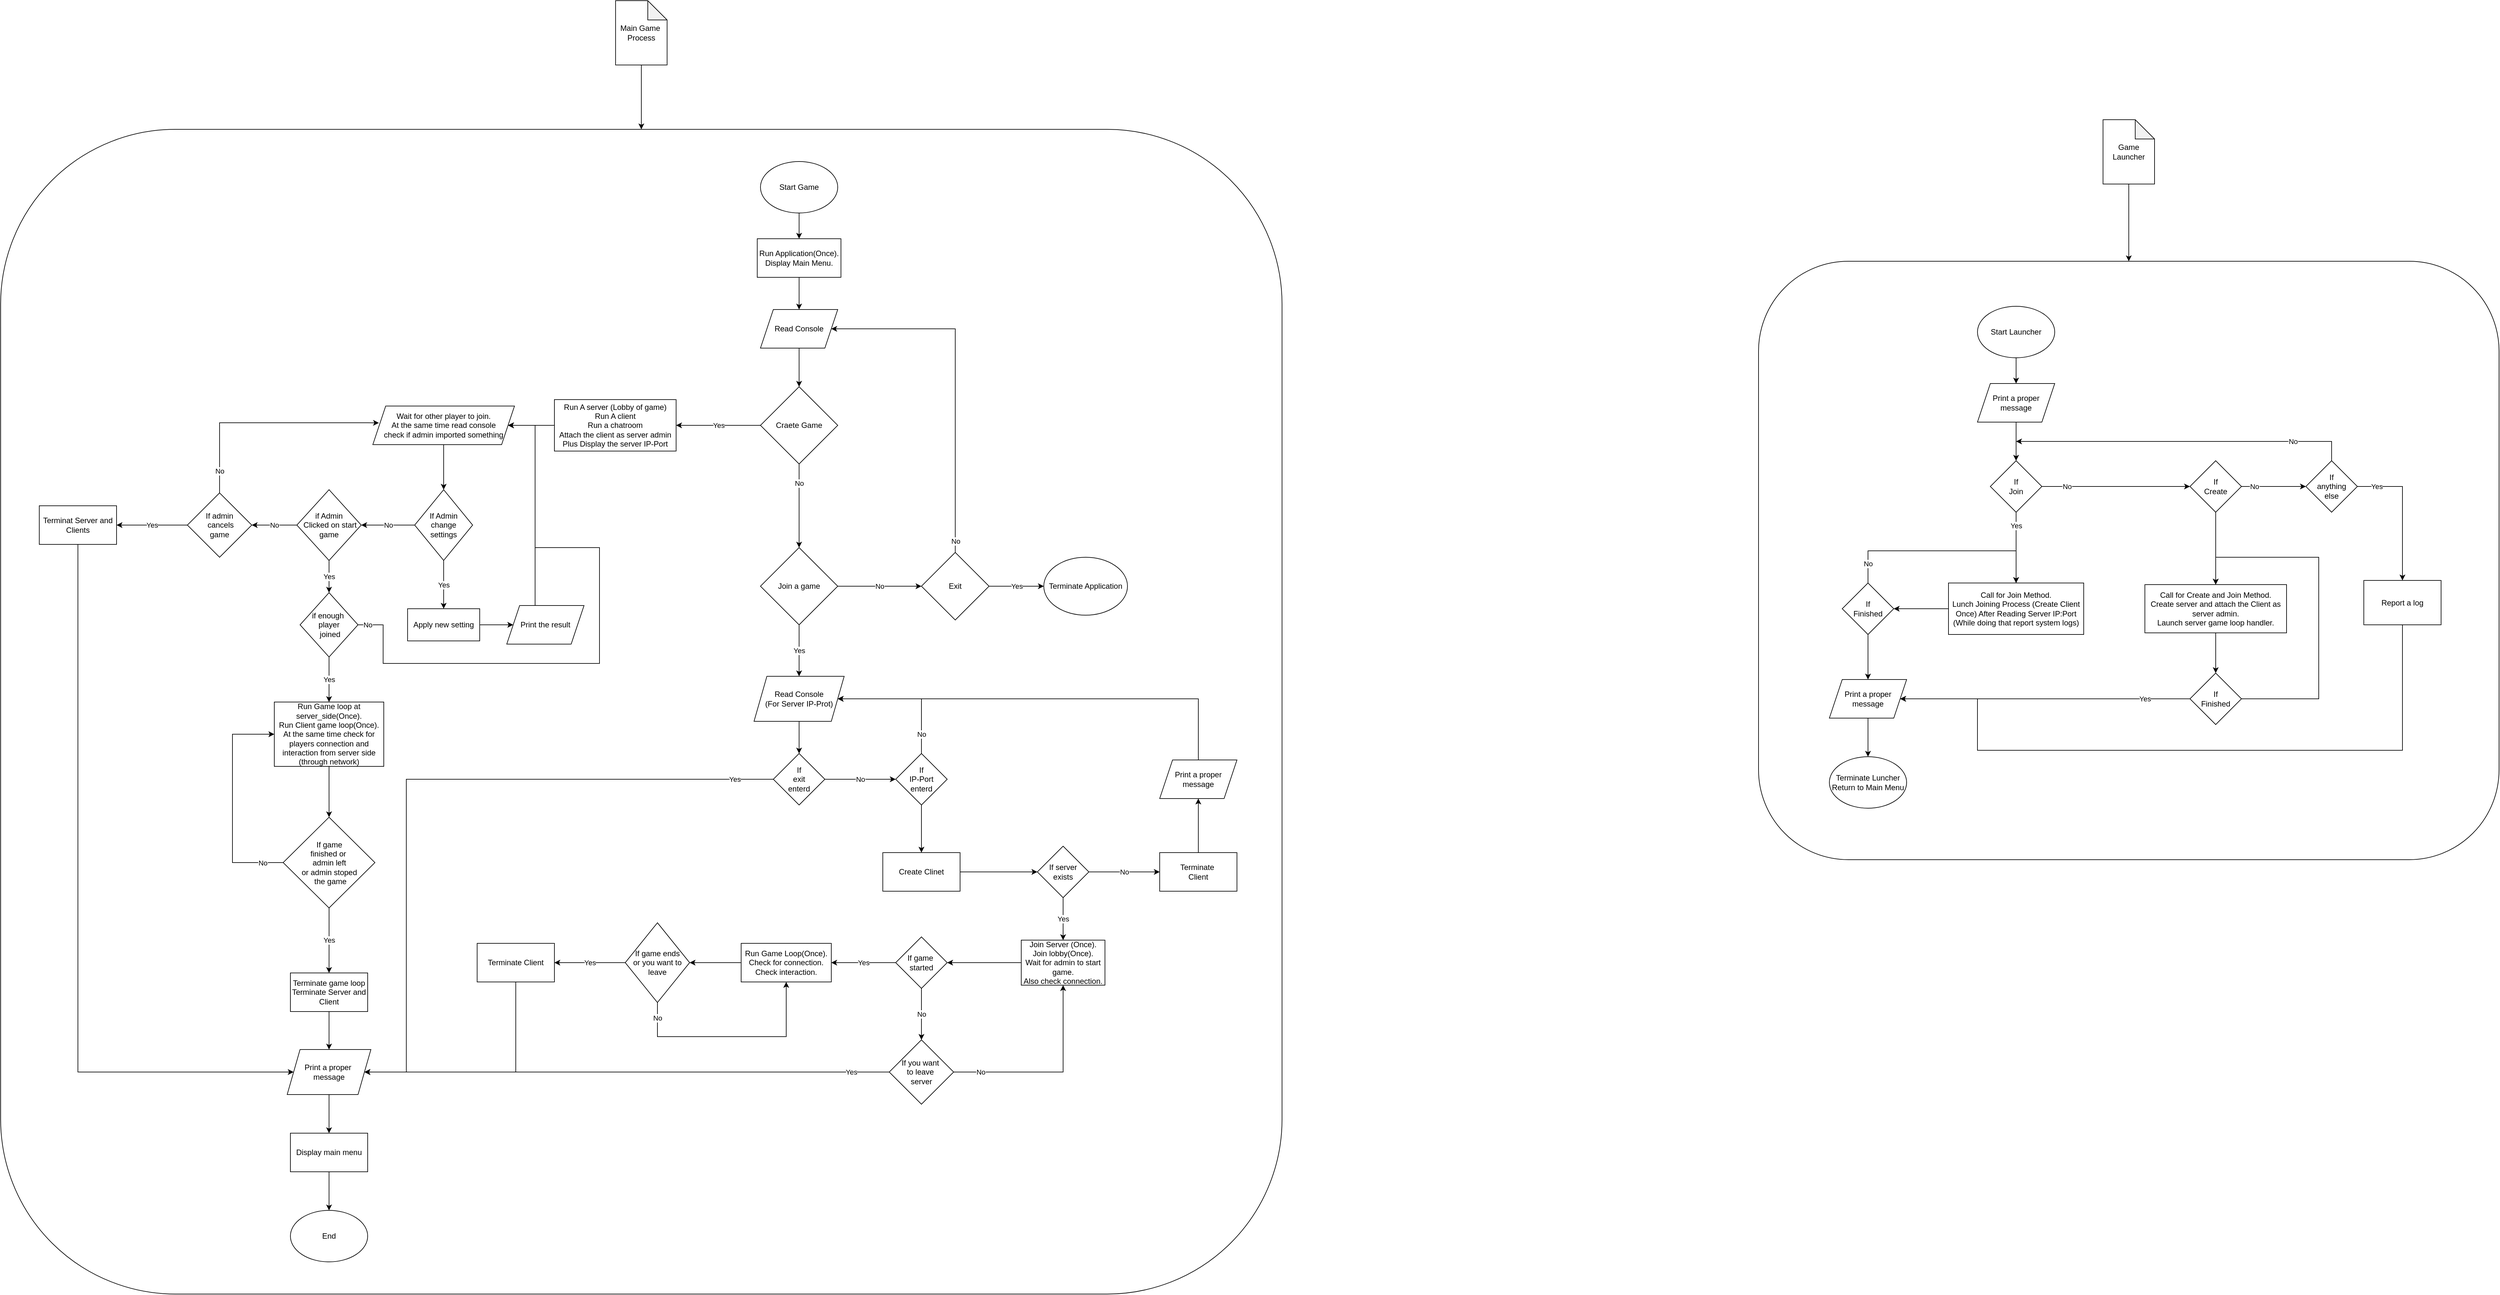 <mxfile version="14.7.0" type="github">
  <diagram id="C5RBs43oDa-KdzZeNtuy" name="Page-1">
    <mxGraphModel dx="6722" dy="3590" grid="1" gridSize="10" guides="1" tooltips="1" connect="1" arrows="1" fold="1" page="1" pageScale="1" pageWidth="827" pageHeight="1169" math="0" shadow="0">
      <root>
        <mxCell id="WIyWlLk6GJQsqaUBKTNV-0" />
        <mxCell id="WIyWlLk6GJQsqaUBKTNV-1" parent="WIyWlLk6GJQsqaUBKTNV-0" />
        <mxCell id="vQLnTgw4HMzJEhymwdIN-0" value="" style="rounded=1;whiteSpace=wrap;html=1;fillColor=none;" vertex="1" parent="WIyWlLk6GJQsqaUBKTNV-1">
          <mxGeometry x="2530" y="805" width="1150" height="930" as="geometry" />
        </mxCell>
        <mxCell id="vQLnTgw4HMzJEhymwdIN-2" value="" style="edgeStyle=orthogonalEdgeStyle;rounded=0;orthogonalLoop=1;jettySize=auto;html=1;" edge="1" parent="WIyWlLk6GJQsqaUBKTNV-1" source="vQLnTgw4HMzJEhymwdIN-1" target="vQLnTgw4HMzJEhymwdIN-0">
          <mxGeometry relative="1" as="geometry" />
        </mxCell>
        <mxCell id="vQLnTgw4HMzJEhymwdIN-1" value="Game Launcher" style="shape=note;whiteSpace=wrap;html=1;backgroundOutline=1;darkOpacity=0.05;" vertex="1" parent="WIyWlLk6GJQsqaUBKTNV-1">
          <mxGeometry x="3065" y="585" width="80" height="100" as="geometry" />
        </mxCell>
        <mxCell id="R1UtStBijpKCtytlpwun-14" value="" style="rounded=1;whiteSpace=wrap;html=1;fillColor=none;" parent="WIyWlLk6GJQsqaUBKTNV-1" vertex="1">
          <mxGeometry x="-200" y="600" width="1990" height="1810" as="geometry" />
        </mxCell>
        <mxCell id="R1UtStBijpKCtytlpwun-15" value="" style="edgeStyle=orthogonalEdgeStyle;rounded=0;orthogonalLoop=1;jettySize=auto;html=1;" parent="WIyWlLk6GJQsqaUBKTNV-1" source="R1UtStBijpKCtytlpwun-1" target="R1UtStBijpKCtytlpwun-14" edge="1">
          <mxGeometry relative="1" as="geometry" />
        </mxCell>
        <mxCell id="R1UtStBijpKCtytlpwun-1" value="Main Game&amp;nbsp;&lt;br&gt;Process" style="shape=note;whiteSpace=wrap;html=1;backgroundOutline=1;darkOpacity=0.05;" parent="WIyWlLk6GJQsqaUBKTNV-1" vertex="1">
          <mxGeometry x="755" y="400" width="80" height="100" as="geometry" />
        </mxCell>
        <mxCell id="R1UtStBijpKCtytlpwun-4" value="" style="edgeStyle=orthogonalEdgeStyle;rounded=0;orthogonalLoop=1;jettySize=auto;html=1;" parent="WIyWlLk6GJQsqaUBKTNV-1" source="R1UtStBijpKCtytlpwun-2" target="R1UtStBijpKCtytlpwun-3" edge="1">
          <mxGeometry relative="1" as="geometry" />
        </mxCell>
        <mxCell id="R1UtStBijpKCtytlpwun-2" value="Start Game" style="ellipse;whiteSpace=wrap;html=1;" parent="WIyWlLk6GJQsqaUBKTNV-1" vertex="1">
          <mxGeometry x="980" y="650" width="120" height="80" as="geometry" />
        </mxCell>
        <mxCell id="R1UtStBijpKCtytlpwun-6" value="" style="edgeStyle=orthogonalEdgeStyle;rounded=0;orthogonalLoop=1;jettySize=auto;html=1;" parent="WIyWlLk6GJQsqaUBKTNV-1" source="R1UtStBijpKCtytlpwun-3" target="R1UtStBijpKCtytlpwun-5" edge="1">
          <mxGeometry relative="1" as="geometry" />
        </mxCell>
        <mxCell id="R1UtStBijpKCtytlpwun-3" value="Run Application(Once).&lt;br&gt;Display Main Menu." style="rounded=0;whiteSpace=wrap;html=1;" parent="WIyWlLk6GJQsqaUBKTNV-1" vertex="1">
          <mxGeometry x="975" y="770" width="130" height="60" as="geometry" />
        </mxCell>
        <mxCell id="R1UtStBijpKCtytlpwun-9" value="" style="edgeStyle=orthogonalEdgeStyle;rounded=0;orthogonalLoop=1;jettySize=auto;html=1;" parent="WIyWlLk6GJQsqaUBKTNV-1" source="R1UtStBijpKCtytlpwun-5" target="R1UtStBijpKCtytlpwun-8" edge="1">
          <mxGeometry relative="1" as="geometry" />
        </mxCell>
        <mxCell id="R1UtStBijpKCtytlpwun-5" value="Read Console" style="shape=parallelogram;perimeter=parallelogramPerimeter;whiteSpace=wrap;html=1;fixedSize=1;" parent="WIyWlLk6GJQsqaUBKTNV-1" vertex="1">
          <mxGeometry x="980" y="880" width="120" height="60" as="geometry" />
        </mxCell>
        <mxCell id="R1UtStBijpKCtytlpwun-11" value="Yes" style="edgeStyle=orthogonalEdgeStyle;rounded=0;orthogonalLoop=1;jettySize=auto;html=1;" parent="WIyWlLk6GJQsqaUBKTNV-1" source="R1UtStBijpKCtytlpwun-8" target="R1UtStBijpKCtytlpwun-18" edge="1">
          <mxGeometry relative="1" as="geometry">
            <mxPoint x="860" y="1060" as="targetPoint" />
          </mxGeometry>
        </mxCell>
        <mxCell id="R1UtStBijpKCtytlpwun-13" value="No" style="edgeStyle=orthogonalEdgeStyle;rounded=0;orthogonalLoop=1;jettySize=auto;html=1;" parent="WIyWlLk6GJQsqaUBKTNV-1" source="R1UtStBijpKCtytlpwun-8" target="R1UtStBijpKCtytlpwun-12" edge="1">
          <mxGeometry x="-0.538" relative="1" as="geometry">
            <mxPoint as="offset" />
          </mxGeometry>
        </mxCell>
        <mxCell id="R1UtStBijpKCtytlpwun-8" value="Craete Game" style="rhombus;whiteSpace=wrap;html=1;" parent="WIyWlLk6GJQsqaUBKTNV-1" vertex="1">
          <mxGeometry x="980" y="1000" width="120" height="120" as="geometry" />
        </mxCell>
        <mxCell id="R1UtStBijpKCtytlpwun-66" value="No" style="edgeStyle=orthogonalEdgeStyle;rounded=0;orthogonalLoop=1;jettySize=auto;html=1;entryX=0;entryY=0.5;entryDx=0;entryDy=0;" parent="WIyWlLk6GJQsqaUBKTNV-1" source="R1UtStBijpKCtytlpwun-12" target="R1UtStBijpKCtytlpwun-60" edge="1">
          <mxGeometry relative="1" as="geometry">
            <mxPoint x="1200" y="1310" as="targetPoint" />
          </mxGeometry>
        </mxCell>
        <mxCell id="R1UtStBijpKCtytlpwun-69" value="Yes" style="edgeStyle=orthogonalEdgeStyle;rounded=0;orthogonalLoop=1;jettySize=auto;html=1;" parent="WIyWlLk6GJQsqaUBKTNV-1" source="R1UtStBijpKCtytlpwun-12" target="R1UtStBijpKCtytlpwun-68" edge="1">
          <mxGeometry relative="1" as="geometry" />
        </mxCell>
        <mxCell id="R1UtStBijpKCtytlpwun-12" value="Join a game" style="rhombus;whiteSpace=wrap;html=1;" parent="WIyWlLk6GJQsqaUBKTNV-1" vertex="1">
          <mxGeometry x="980" y="1250" width="120" height="120" as="geometry" />
        </mxCell>
        <mxCell id="R1UtStBijpKCtytlpwun-21" value="" style="edgeStyle=orthogonalEdgeStyle;rounded=0;orthogonalLoop=1;jettySize=auto;html=1;" parent="WIyWlLk6GJQsqaUBKTNV-1" source="R1UtStBijpKCtytlpwun-18" target="R1UtStBijpKCtytlpwun-20" edge="1">
          <mxGeometry relative="1" as="geometry" />
        </mxCell>
        <mxCell id="R1UtStBijpKCtytlpwun-18" value="&lt;span&gt;Run A server (Lobby&amp;nbsp;of game)&lt;/span&gt;&lt;br&gt;&lt;span&gt;Run A client&lt;br&gt;&lt;/span&gt;Run a chatroom&lt;br&gt;&lt;span&gt;Attach the client as server admin&lt;br&gt;Plus Display the server IP-Port&lt;br&gt;&lt;/span&gt;" style="rounded=0;whiteSpace=wrap;html=1;fillColor=#ffffff;" parent="WIyWlLk6GJQsqaUBKTNV-1" vertex="1">
          <mxGeometry x="660" y="1020" width="189" height="80" as="geometry" />
        </mxCell>
        <mxCell id="R1UtStBijpKCtytlpwun-24" value="" style="edgeStyle=orthogonalEdgeStyle;rounded=0;orthogonalLoop=1;jettySize=auto;html=1;" parent="WIyWlLk6GJQsqaUBKTNV-1" source="R1UtStBijpKCtytlpwun-20" target="R1UtStBijpKCtytlpwun-22" edge="1">
          <mxGeometry relative="1" as="geometry" />
        </mxCell>
        <mxCell id="R1UtStBijpKCtytlpwun-20" value="Wait for other player to join.&lt;br&gt;At the same time read console &lt;br&gt;check if admin imported something" style="shape=parallelogram;perimeter=parallelogramPerimeter;whiteSpace=wrap;html=1;fixedSize=1;fillColor=#ffffff;" parent="WIyWlLk6GJQsqaUBKTNV-1" vertex="1">
          <mxGeometry x="378" y="1030" width="220" height="60" as="geometry" />
        </mxCell>
        <mxCell id="R1UtStBijpKCtytlpwun-26" value="No" style="edgeStyle=orthogonalEdgeStyle;rounded=0;orthogonalLoop=1;jettySize=auto;html=1;" parent="WIyWlLk6GJQsqaUBKTNV-1" source="R1UtStBijpKCtytlpwun-22" target="R1UtStBijpKCtytlpwun-25" edge="1">
          <mxGeometry relative="1" as="geometry" />
        </mxCell>
        <mxCell id="R1UtStBijpKCtytlpwun-35" value="Yes" style="edgeStyle=orthogonalEdgeStyle;rounded=0;orthogonalLoop=1;jettySize=auto;html=1;" parent="WIyWlLk6GJQsqaUBKTNV-1" source="R1UtStBijpKCtytlpwun-22" target="R1UtStBijpKCtytlpwun-30" edge="1">
          <mxGeometry relative="1" as="geometry" />
        </mxCell>
        <mxCell id="R1UtStBijpKCtytlpwun-22" value="If Admin &lt;br&gt;change &lt;br&gt;settings" style="rhombus;whiteSpace=wrap;html=1;fillColor=#ffffff;" parent="WIyWlLk6GJQsqaUBKTNV-1" vertex="1">
          <mxGeometry x="443" y="1160" width="90" height="110" as="geometry" />
        </mxCell>
        <mxCell id="R1UtStBijpKCtytlpwun-28" value="Yes" style="edgeStyle=orthogonalEdgeStyle;rounded=0;orthogonalLoop=1;jettySize=auto;html=1;" parent="WIyWlLk6GJQsqaUBKTNV-1" source="R1UtStBijpKCtytlpwun-25" target="R1UtStBijpKCtytlpwun-27" edge="1">
          <mxGeometry relative="1" as="geometry" />
        </mxCell>
        <mxCell id="R1UtStBijpKCtytlpwun-38" value="No" style="edgeStyle=orthogonalEdgeStyle;rounded=0;orthogonalLoop=1;jettySize=auto;html=1;" parent="WIyWlLk6GJQsqaUBKTNV-1" source="R1UtStBijpKCtytlpwun-25" target="R1UtStBijpKCtytlpwun-29" edge="1">
          <mxGeometry relative="1" as="geometry" />
        </mxCell>
        <mxCell id="R1UtStBijpKCtytlpwun-25" value="if Admin&lt;br&gt;&amp;nbsp;Clicked on start game" style="rhombus;whiteSpace=wrap;html=1;fillColor=#ffffff;" parent="WIyWlLk6GJQsqaUBKTNV-1" vertex="1">
          <mxGeometry x="260" y="1160" width="100" height="110" as="geometry" />
        </mxCell>
        <mxCell id="R1UtStBijpKCtytlpwun-40" value="Yes" style="edgeStyle=orthogonalEdgeStyle;rounded=0;orthogonalLoop=1;jettySize=auto;html=1;" parent="WIyWlLk6GJQsqaUBKTNV-1" source="R1UtStBijpKCtytlpwun-27" target="R1UtStBijpKCtytlpwun-39" edge="1">
          <mxGeometry relative="1" as="geometry" />
        </mxCell>
        <mxCell id="R1UtStBijpKCtytlpwun-130" value="No" style="edgeStyle=orthogonalEdgeStyle;rounded=0;orthogonalLoop=1;jettySize=auto;html=1;entryX=1;entryY=0.5;entryDx=0;entryDy=0;" parent="WIyWlLk6GJQsqaUBKTNV-1" source="R1UtStBijpKCtytlpwun-27" target="R1UtStBijpKCtytlpwun-20" edge="1">
          <mxGeometry x="-0.968" relative="1" as="geometry">
            <mxPoint x="570" y="1060" as="targetPoint" />
            <Array as="points">
              <mxPoint x="394" y="1370" />
              <mxPoint x="394" y="1430" />
              <mxPoint x="730" y="1430" />
              <mxPoint x="730" y="1250" />
              <mxPoint x="630" y="1250" />
              <mxPoint x="630" y="1060" />
            </Array>
            <mxPoint as="offset" />
          </mxGeometry>
        </mxCell>
        <mxCell id="R1UtStBijpKCtytlpwun-27" value="if enough&amp;nbsp;&lt;br&gt;player&lt;br&gt;&amp;nbsp;joined" style="rhombus;whiteSpace=wrap;html=1;fillColor=#ffffff;" parent="WIyWlLk6GJQsqaUBKTNV-1" vertex="1">
          <mxGeometry x="265" y="1320" width="90" height="100" as="geometry" />
        </mxCell>
        <mxCell id="R1UtStBijpKCtytlpwun-53" value="No" style="edgeStyle=orthogonalEdgeStyle;rounded=0;orthogonalLoop=1;jettySize=auto;html=1;entryX=0.043;entryY=0.437;entryDx=0;entryDy=0;entryPerimeter=0;" parent="WIyWlLk6GJQsqaUBKTNV-1" source="R1UtStBijpKCtytlpwun-29" target="R1UtStBijpKCtytlpwun-20" edge="1">
          <mxGeometry x="-0.81" relative="1" as="geometry">
            <mxPoint x="140.0" y="1065" as="targetPoint" />
            <Array as="points">
              <mxPoint x="140" y="1056" />
              <mxPoint x="370" y="1056" />
            </Array>
            <mxPoint as="offset" />
          </mxGeometry>
        </mxCell>
        <mxCell id="R1UtStBijpKCtytlpwun-55" value="Yes" style="edgeStyle=orthogonalEdgeStyle;rounded=0;orthogonalLoop=1;jettySize=auto;html=1;" parent="WIyWlLk6GJQsqaUBKTNV-1" source="R1UtStBijpKCtytlpwun-29" target="R1UtStBijpKCtytlpwun-54" edge="1">
          <mxGeometry relative="1" as="geometry" />
        </mxCell>
        <mxCell id="R1UtStBijpKCtytlpwun-29" value="If admin&lt;br&gt;&amp;nbsp;cancels&lt;br&gt;game" style="rhombus;whiteSpace=wrap;html=1;fillColor=#ffffff;" parent="WIyWlLk6GJQsqaUBKTNV-1" vertex="1">
          <mxGeometry x="90" y="1165" width="100" height="100" as="geometry" />
        </mxCell>
        <mxCell id="R1UtStBijpKCtytlpwun-32" value="" style="edgeStyle=orthogonalEdgeStyle;rounded=0;orthogonalLoop=1;jettySize=auto;html=1;" parent="WIyWlLk6GJQsqaUBKTNV-1" source="R1UtStBijpKCtytlpwun-30" target="R1UtStBijpKCtytlpwun-31" edge="1">
          <mxGeometry relative="1" as="geometry" />
        </mxCell>
        <mxCell id="R1UtStBijpKCtytlpwun-30" value="Apply new setting" style="rounded=0;whiteSpace=wrap;html=1;fillColor=#ffffff;" parent="WIyWlLk6GJQsqaUBKTNV-1" vertex="1">
          <mxGeometry x="432" y="1345" width="112" height="50" as="geometry" />
        </mxCell>
        <mxCell id="R1UtStBijpKCtytlpwun-34" value="" style="edgeStyle=orthogonalEdgeStyle;rounded=0;orthogonalLoop=1;jettySize=auto;html=1;entryX=1;entryY=0.5;entryDx=0;entryDy=0;" parent="WIyWlLk6GJQsqaUBKTNV-1" source="R1UtStBijpKCtytlpwun-31" target="R1UtStBijpKCtytlpwun-20" edge="1">
          <mxGeometry relative="1" as="geometry">
            <mxPoint x="620" y="1060" as="targetPoint" />
            <Array as="points">
              <mxPoint x="630" y="1060" />
            </Array>
          </mxGeometry>
        </mxCell>
        <mxCell id="R1UtStBijpKCtytlpwun-31" value="Print the result" style="shape=parallelogram;perimeter=parallelogramPerimeter;whiteSpace=wrap;html=1;fixedSize=1;fillColor=#ffffff;" parent="WIyWlLk6GJQsqaUBKTNV-1" vertex="1">
          <mxGeometry x="586" y="1340" width="120" height="60" as="geometry" />
        </mxCell>
        <mxCell id="R1UtStBijpKCtytlpwun-42" value="" style="edgeStyle=orthogonalEdgeStyle;rounded=0;orthogonalLoop=1;jettySize=auto;html=1;" parent="WIyWlLk6GJQsqaUBKTNV-1" source="R1UtStBijpKCtytlpwun-39" target="R1UtStBijpKCtytlpwun-41" edge="1">
          <mxGeometry relative="1" as="geometry" />
        </mxCell>
        <mxCell id="R1UtStBijpKCtytlpwun-39" value="Run Game loop at server_side(Once).&lt;br&gt;Run Client game loop(Once).&lt;br&gt;At the same time check for players connection and interaction from server side (through network)" style="rounded=0;whiteSpace=wrap;html=1;fillColor=#ffffff;" parent="WIyWlLk6GJQsqaUBKTNV-1" vertex="1">
          <mxGeometry x="225" y="1490" width="170" height="100" as="geometry" />
        </mxCell>
        <mxCell id="R1UtStBijpKCtytlpwun-44" value="No" style="edgeStyle=orthogonalEdgeStyle;rounded=0;orthogonalLoop=1;jettySize=auto;html=1;entryX=0;entryY=0.5;entryDx=0;entryDy=0;" parent="WIyWlLk6GJQsqaUBKTNV-1" source="R1UtStBijpKCtytlpwun-41" target="R1UtStBijpKCtytlpwun-39" edge="1">
          <mxGeometry x="-0.816" relative="1" as="geometry">
            <mxPoint x="130" y="1565" as="targetPoint" />
            <Array as="points">
              <mxPoint x="160" y="1739" />
              <mxPoint x="160" y="1540" />
            </Array>
            <mxPoint as="offset" />
          </mxGeometry>
        </mxCell>
        <mxCell id="R1UtStBijpKCtytlpwun-46" value="Yes" style="edgeStyle=orthogonalEdgeStyle;rounded=0;orthogonalLoop=1;jettySize=auto;html=1;" parent="WIyWlLk6GJQsqaUBKTNV-1" source="R1UtStBijpKCtytlpwun-41" target="R1UtStBijpKCtytlpwun-45" edge="1">
          <mxGeometry relative="1" as="geometry" />
        </mxCell>
        <mxCell id="R1UtStBijpKCtytlpwun-41" value="If game &lt;br&gt;finished or&amp;nbsp;&lt;br&gt;admin left &lt;br&gt;or admin stoped&lt;br&gt;&amp;nbsp;the game" style="rhombus;whiteSpace=wrap;html=1;fillColor=#ffffff;" parent="WIyWlLk6GJQsqaUBKTNV-1" vertex="1">
          <mxGeometry x="238.75" y="1669" width="142.5" height="141" as="geometry" />
        </mxCell>
        <mxCell id="R1UtStBijpKCtytlpwun-119" value="" style="edgeStyle=orthogonalEdgeStyle;rounded=0;orthogonalLoop=1;jettySize=auto;html=1;" parent="WIyWlLk6GJQsqaUBKTNV-1" source="R1UtStBijpKCtytlpwun-45" target="R1UtStBijpKCtytlpwun-112" edge="1">
          <mxGeometry relative="1" as="geometry" />
        </mxCell>
        <mxCell id="R1UtStBijpKCtytlpwun-45" value="Terminate game loop&lt;br&gt;Terminate Server and Client" style="rounded=0;whiteSpace=wrap;html=1;fillColor=#ffffff;" parent="WIyWlLk6GJQsqaUBKTNV-1" vertex="1">
          <mxGeometry x="250" y="1911" width="120" height="60" as="geometry" />
        </mxCell>
        <mxCell id="R1UtStBijpKCtytlpwun-50" value="End" style="ellipse;whiteSpace=wrap;html=1;fillColor=#ffffff;" parent="WIyWlLk6GJQsqaUBKTNV-1" vertex="1">
          <mxGeometry x="250" y="2280" width="120" height="80" as="geometry" />
        </mxCell>
        <mxCell id="R1UtStBijpKCtytlpwun-117" value="" style="edgeStyle=orthogonalEdgeStyle;rounded=0;orthogonalLoop=1;jettySize=auto;html=1;entryX=0;entryY=0.5;entryDx=0;entryDy=0;" parent="WIyWlLk6GJQsqaUBKTNV-1" source="R1UtStBijpKCtytlpwun-54" target="R1UtStBijpKCtytlpwun-112" edge="1">
          <mxGeometry relative="1" as="geometry">
            <mxPoint x="-80" y="1320" as="targetPoint" />
            <Array as="points">
              <mxPoint x="-80" y="2065" />
            </Array>
          </mxGeometry>
        </mxCell>
        <mxCell id="R1UtStBijpKCtytlpwun-54" value="Terminat Server and Clients" style="rounded=0;whiteSpace=wrap;html=1;fillColor=#ffffff;" parent="WIyWlLk6GJQsqaUBKTNV-1" vertex="1">
          <mxGeometry x="-140" y="1185" width="120" height="60" as="geometry" />
        </mxCell>
        <mxCell id="R1UtStBijpKCtytlpwun-62" value="Yes" style="edgeStyle=orthogonalEdgeStyle;rounded=0;orthogonalLoop=1;jettySize=auto;html=1;" parent="WIyWlLk6GJQsqaUBKTNV-1" source="R1UtStBijpKCtytlpwun-60" target="R1UtStBijpKCtytlpwun-61" edge="1">
          <mxGeometry relative="1" as="geometry" />
        </mxCell>
        <mxCell id="R1UtStBijpKCtytlpwun-64" value="No" style="edgeStyle=orthogonalEdgeStyle;rounded=0;orthogonalLoop=1;jettySize=auto;html=1;entryX=1;entryY=0.5;entryDx=0;entryDy=0;" parent="WIyWlLk6GJQsqaUBKTNV-1" source="R1UtStBijpKCtytlpwun-60" target="R1UtStBijpKCtytlpwun-5" edge="1">
          <mxGeometry x="-0.935" relative="1" as="geometry">
            <mxPoint x="1210.059" y="930" as="targetPoint" />
            <Array as="points">
              <mxPoint x="1282" y="910" />
            </Array>
            <mxPoint as="offset" />
          </mxGeometry>
        </mxCell>
        <mxCell id="R1UtStBijpKCtytlpwun-60" value="Exit" style="rhombus;whiteSpace=wrap;html=1;fillColor=#ffffff;" parent="WIyWlLk6GJQsqaUBKTNV-1" vertex="1">
          <mxGeometry x="1230" y="1257.5" width="105" height="105" as="geometry" />
        </mxCell>
        <mxCell id="R1UtStBijpKCtytlpwun-61" value="Terminate Application" style="ellipse;whiteSpace=wrap;html=1;fillColor=#ffffff;" parent="WIyWlLk6GJQsqaUBKTNV-1" vertex="1">
          <mxGeometry x="1420" y="1265" width="130" height="90" as="geometry" />
        </mxCell>
        <mxCell id="R1UtStBijpKCtytlpwun-79" value="" style="edgeStyle=orthogonalEdgeStyle;rounded=0;orthogonalLoop=1;jettySize=auto;html=1;" parent="WIyWlLk6GJQsqaUBKTNV-1" source="R1UtStBijpKCtytlpwun-68" target="R1UtStBijpKCtytlpwun-78" edge="1">
          <mxGeometry relative="1" as="geometry" />
        </mxCell>
        <mxCell id="R1UtStBijpKCtytlpwun-68" value="Read Console&lt;br&gt;(For Server IP-Prot)" style="shape=parallelogram;perimeter=parallelogramPerimeter;whiteSpace=wrap;html=1;fixedSize=1;fillColor=#ffffff;" parent="WIyWlLk6GJQsqaUBKTNV-1" vertex="1">
          <mxGeometry x="970" y="1450" width="140" height="70" as="geometry" />
        </mxCell>
        <mxCell id="R1UtStBijpKCtytlpwun-75" value="" style="edgeStyle=orthogonalEdgeStyle;rounded=0;orthogonalLoop=1;jettySize=auto;html=1;entryX=0;entryY=0.5;entryDx=0;entryDy=0;" parent="WIyWlLk6GJQsqaUBKTNV-1" source="R1UtStBijpKCtytlpwun-71" target="R1UtStBijpKCtytlpwun-73" edge="1">
          <mxGeometry relative="1" as="geometry">
            <mxPoint x="1200" y="1610" as="targetPoint" />
          </mxGeometry>
        </mxCell>
        <mxCell id="R1UtStBijpKCtytlpwun-71" value="Create Clinet" style="rounded=0;whiteSpace=wrap;html=1;fillColor=#ffffff;" parent="WIyWlLk6GJQsqaUBKTNV-1" vertex="1">
          <mxGeometry x="1170" y="1724" width="120" height="60" as="geometry" />
        </mxCell>
        <mxCell id="R1UtStBijpKCtytlpwun-77" value="No" style="edgeStyle=orthogonalEdgeStyle;rounded=0;orthogonalLoop=1;jettySize=auto;html=1;" parent="WIyWlLk6GJQsqaUBKTNV-1" source="R1UtStBijpKCtytlpwun-73" target="R1UtStBijpKCtytlpwun-87" edge="1">
          <mxGeometry relative="1" as="geometry" />
        </mxCell>
        <mxCell id="R1UtStBijpKCtytlpwun-93" value="Yes" style="edgeStyle=orthogonalEdgeStyle;rounded=0;orthogonalLoop=1;jettySize=auto;html=1;" parent="WIyWlLk6GJQsqaUBKTNV-1" source="R1UtStBijpKCtytlpwun-73" target="R1UtStBijpKCtytlpwun-92" edge="1">
          <mxGeometry relative="1" as="geometry" />
        </mxCell>
        <mxCell id="R1UtStBijpKCtytlpwun-73" value="If server&lt;br&gt;exists" style="rhombus;whiteSpace=wrap;html=1;fillColor=#ffffff;" parent="WIyWlLk6GJQsqaUBKTNV-1" vertex="1">
          <mxGeometry x="1410" y="1714" width="80" height="80" as="geometry" />
        </mxCell>
        <mxCell id="R1UtStBijpKCtytlpwun-91" value="" style="edgeStyle=orthogonalEdgeStyle;rounded=0;orthogonalLoop=1;jettySize=auto;html=1;entryX=1;entryY=0.5;entryDx=0;entryDy=0;" parent="WIyWlLk6GJQsqaUBKTNV-1" source="R1UtStBijpKCtytlpwun-76" target="R1UtStBijpKCtytlpwun-68" edge="1">
          <mxGeometry relative="1" as="geometry">
            <mxPoint x="1360" y="1500" as="targetPoint" />
            <Array as="points">
              <mxPoint x="1660" y="1485" />
            </Array>
          </mxGeometry>
        </mxCell>
        <mxCell id="R1UtStBijpKCtytlpwun-76" value="Print a proper&lt;br&gt;message" style="shape=parallelogram;perimeter=parallelogramPerimeter;whiteSpace=wrap;html=1;fixedSize=1;fillColor=#ffffff;" parent="WIyWlLk6GJQsqaUBKTNV-1" vertex="1">
          <mxGeometry x="1600" y="1580" width="120" height="60" as="geometry" />
        </mxCell>
        <mxCell id="R1UtStBijpKCtytlpwun-83" value="No" style="edgeStyle=orthogonalEdgeStyle;rounded=0;orthogonalLoop=1;jettySize=auto;html=1;" parent="WIyWlLk6GJQsqaUBKTNV-1" source="R1UtStBijpKCtytlpwun-78" target="R1UtStBijpKCtytlpwun-82" edge="1">
          <mxGeometry relative="1" as="geometry" />
        </mxCell>
        <mxCell id="R1UtStBijpKCtytlpwun-133" value="Yes" style="edgeStyle=orthogonalEdgeStyle;rounded=0;orthogonalLoop=1;jettySize=auto;html=1;entryX=1;entryY=0.5;entryDx=0;entryDy=0;" parent="WIyWlLk6GJQsqaUBKTNV-1" source="R1UtStBijpKCtytlpwun-78" target="R1UtStBijpKCtytlpwun-112" edge="1">
          <mxGeometry x="-0.89" relative="1" as="geometry">
            <mxPoint x="472" y="1911" as="targetPoint" />
            <Array as="points">
              <mxPoint x="430" y="1610" />
              <mxPoint x="430" y="2065" />
            </Array>
            <mxPoint as="offset" />
          </mxGeometry>
        </mxCell>
        <mxCell id="R1UtStBijpKCtytlpwun-78" value="If&lt;br&gt;exit&lt;br&gt;enterd" style="rhombus;whiteSpace=wrap;html=1;fillColor=#ffffff;" parent="WIyWlLk6GJQsqaUBKTNV-1" vertex="1">
          <mxGeometry x="1000" y="1570" width="80" height="80" as="geometry" />
        </mxCell>
        <mxCell id="R1UtStBijpKCtytlpwun-85" value="No" style="edgeStyle=orthogonalEdgeStyle;rounded=0;orthogonalLoop=1;jettySize=auto;html=1;entryX=1;entryY=0.5;entryDx=0;entryDy=0;" parent="WIyWlLk6GJQsqaUBKTNV-1" source="R1UtStBijpKCtytlpwun-82" target="R1UtStBijpKCtytlpwun-68" edge="1">
          <mxGeometry x="-0.721" relative="1" as="geometry">
            <mxPoint x="1230" y="1480" as="targetPoint" />
            <Array as="points">
              <mxPoint x="1230" y="1485" />
            </Array>
            <mxPoint as="offset" />
          </mxGeometry>
        </mxCell>
        <mxCell id="R1UtStBijpKCtytlpwun-86" value="" style="edgeStyle=orthogonalEdgeStyle;rounded=0;orthogonalLoop=1;jettySize=auto;html=1;" parent="WIyWlLk6GJQsqaUBKTNV-1" source="R1UtStBijpKCtytlpwun-82" target="R1UtStBijpKCtytlpwun-71" edge="1">
          <mxGeometry relative="1" as="geometry" />
        </mxCell>
        <mxCell id="R1UtStBijpKCtytlpwun-82" value="If&lt;br&gt;IP-Port&lt;br&gt;enterd" style="rhombus;whiteSpace=wrap;html=1;fillColor=#ffffff;" parent="WIyWlLk6GJQsqaUBKTNV-1" vertex="1">
          <mxGeometry x="1190" y="1570" width="80" height="80" as="geometry" />
        </mxCell>
        <mxCell id="R1UtStBijpKCtytlpwun-89" value="" style="edgeStyle=orthogonalEdgeStyle;rounded=0;orthogonalLoop=1;jettySize=auto;html=1;" parent="WIyWlLk6GJQsqaUBKTNV-1" source="R1UtStBijpKCtytlpwun-87" target="R1UtStBijpKCtytlpwun-76" edge="1">
          <mxGeometry relative="1" as="geometry" />
        </mxCell>
        <mxCell id="R1UtStBijpKCtytlpwun-87" value="Terminate&amp;nbsp;&lt;br&gt;Client" style="rounded=0;whiteSpace=wrap;html=1;fillColor=#ffffff;" parent="WIyWlLk6GJQsqaUBKTNV-1" vertex="1">
          <mxGeometry x="1600" y="1724" width="120" height="60" as="geometry" />
        </mxCell>
        <mxCell id="R1UtStBijpKCtytlpwun-96" value="" style="edgeStyle=orthogonalEdgeStyle;rounded=0;orthogonalLoop=1;jettySize=auto;html=1;" parent="WIyWlLk6GJQsqaUBKTNV-1" source="R1UtStBijpKCtytlpwun-92" target="R1UtStBijpKCtytlpwun-95" edge="1">
          <mxGeometry relative="1" as="geometry" />
        </mxCell>
        <mxCell id="R1UtStBijpKCtytlpwun-92" value="Join Server (Once).&lt;br&gt;Join lobby(Once).&lt;br&gt;Wait for admin to start game.&lt;br&gt;Also check connection." style="rounded=0;whiteSpace=wrap;html=1;fillColor=#ffffff;" parent="WIyWlLk6GJQsqaUBKTNV-1" vertex="1">
          <mxGeometry x="1385" y="1860" width="130" height="70" as="geometry" />
        </mxCell>
        <mxCell id="R1UtStBijpKCtytlpwun-109" value="" style="edgeStyle=orthogonalEdgeStyle;rounded=0;orthogonalLoop=1;jettySize=auto;html=1;" parent="WIyWlLk6GJQsqaUBKTNV-1" source="R1UtStBijpKCtytlpwun-94" target="R1UtStBijpKCtytlpwun-108" edge="1">
          <mxGeometry relative="1" as="geometry" />
        </mxCell>
        <mxCell id="R1UtStBijpKCtytlpwun-94" value="Run Game Loop(Once).&lt;br&gt;Check for connection.&lt;br&gt;Check interaction." style="rounded=0;whiteSpace=wrap;html=1;fillColor=#ffffff;" parent="WIyWlLk6GJQsqaUBKTNV-1" vertex="1">
          <mxGeometry x="950" y="1865" width="140" height="60" as="geometry" />
        </mxCell>
        <mxCell id="R1UtStBijpKCtytlpwun-97" value="Yes" style="edgeStyle=orthogonalEdgeStyle;rounded=0;orthogonalLoop=1;jettySize=auto;html=1;" parent="WIyWlLk6GJQsqaUBKTNV-1" source="R1UtStBijpKCtytlpwun-95" target="R1UtStBijpKCtytlpwun-94" edge="1">
          <mxGeometry relative="1" as="geometry" />
        </mxCell>
        <mxCell id="R1UtStBijpKCtytlpwun-101" value="No" style="edgeStyle=orthogonalEdgeStyle;rounded=0;orthogonalLoop=1;jettySize=auto;html=1;" parent="WIyWlLk6GJQsqaUBKTNV-1" source="R1UtStBijpKCtytlpwun-95" target="R1UtStBijpKCtytlpwun-98" edge="1">
          <mxGeometry relative="1" as="geometry" />
        </mxCell>
        <mxCell id="R1UtStBijpKCtytlpwun-95" value="If game&amp;nbsp;&lt;br&gt;started" style="rhombus;whiteSpace=wrap;html=1;fillColor=#ffffff;" parent="WIyWlLk6GJQsqaUBKTNV-1" vertex="1">
          <mxGeometry x="1190" y="1855" width="80" height="80" as="geometry" />
        </mxCell>
        <mxCell id="R1UtStBijpKCtytlpwun-105" value="No" style="edgeStyle=orthogonalEdgeStyle;rounded=0;orthogonalLoop=1;jettySize=auto;html=1;entryX=0.5;entryY=1;entryDx=0;entryDy=0;" parent="WIyWlLk6GJQsqaUBKTNV-1" source="R1UtStBijpKCtytlpwun-98" target="R1UtStBijpKCtytlpwun-92" edge="1">
          <mxGeometry x="-0.724" relative="1" as="geometry">
            <mxPoint x="1370" y="2050" as="targetPoint" />
            <mxPoint as="offset" />
          </mxGeometry>
        </mxCell>
        <mxCell id="R1UtStBijpKCtytlpwun-127" value="Yes" style="edgeStyle=orthogonalEdgeStyle;rounded=0;orthogonalLoop=1;jettySize=auto;html=1;entryX=1;entryY=0.5;entryDx=0;entryDy=0;" parent="WIyWlLk6GJQsqaUBKTNV-1" source="R1UtStBijpKCtytlpwun-98" target="R1UtStBijpKCtytlpwun-112" edge="1">
          <mxGeometry x="-0.854" relative="1" as="geometry">
            <mxPoint x="1090" y="2080" as="targetPoint" />
            <mxPoint as="offset" />
          </mxGeometry>
        </mxCell>
        <mxCell id="R1UtStBijpKCtytlpwun-98" value="If you want&amp;nbsp;&lt;br&gt;to leave&amp;nbsp;&lt;br&gt;server" style="rhombus;whiteSpace=wrap;html=1;fillColor=#ffffff;" parent="WIyWlLk6GJQsqaUBKTNV-1" vertex="1">
          <mxGeometry x="1180" y="2015" width="100" height="100" as="geometry" />
        </mxCell>
        <mxCell id="R1UtStBijpKCtytlpwun-111" value="Yes" style="edgeStyle=orthogonalEdgeStyle;rounded=0;orthogonalLoop=1;jettySize=auto;html=1;" parent="WIyWlLk6GJQsqaUBKTNV-1" source="R1UtStBijpKCtytlpwun-108" target="R1UtStBijpKCtytlpwun-110" edge="1">
          <mxGeometry relative="1" as="geometry" />
        </mxCell>
        <mxCell id="R1UtStBijpKCtytlpwun-125" value="No" style="edgeStyle=orthogonalEdgeStyle;rounded=0;orthogonalLoop=1;jettySize=auto;html=1;" parent="WIyWlLk6GJQsqaUBKTNV-1" source="R1UtStBijpKCtytlpwun-108" target="R1UtStBijpKCtytlpwun-94" edge="1">
          <mxGeometry x="-0.862" relative="1" as="geometry">
            <mxPoint x="820" y="2069" as="targetPoint" />
            <Array as="points">
              <mxPoint x="820" y="2010" />
              <mxPoint x="1020" y="2010" />
            </Array>
            <mxPoint as="offset" />
          </mxGeometry>
        </mxCell>
        <mxCell id="R1UtStBijpKCtytlpwun-108" value="If game ends&lt;br&gt;or you want to leave" style="rhombus;whiteSpace=wrap;html=1;fillColor=#ffffff;" parent="WIyWlLk6GJQsqaUBKTNV-1" vertex="1">
          <mxGeometry x="770" y="1833" width="100" height="124" as="geometry" />
        </mxCell>
        <mxCell id="R1UtStBijpKCtytlpwun-123" value="" style="edgeStyle=orthogonalEdgeStyle;rounded=0;orthogonalLoop=1;jettySize=auto;html=1;entryX=1;entryY=0.5;entryDx=0;entryDy=0;" parent="WIyWlLk6GJQsqaUBKTNV-1" source="R1UtStBijpKCtytlpwun-110" target="R1UtStBijpKCtytlpwun-112" edge="1">
          <mxGeometry relative="1" as="geometry">
            <mxPoint x="600" y="2005" as="targetPoint" />
            <Array as="points">
              <mxPoint x="600" y="2065" />
            </Array>
          </mxGeometry>
        </mxCell>
        <mxCell id="R1UtStBijpKCtytlpwun-110" value="Terminate Client" style="rounded=0;whiteSpace=wrap;html=1;fillColor=#ffffff;" parent="WIyWlLk6GJQsqaUBKTNV-1" vertex="1">
          <mxGeometry x="540" y="1865" width="120" height="60" as="geometry" />
        </mxCell>
        <mxCell id="R1UtStBijpKCtytlpwun-120" value="" style="edgeStyle=orthogonalEdgeStyle;rounded=0;orthogonalLoop=1;jettySize=auto;html=1;" parent="WIyWlLk6GJQsqaUBKTNV-1" source="R1UtStBijpKCtytlpwun-112" target="R1UtStBijpKCtytlpwun-118" edge="1">
          <mxGeometry relative="1" as="geometry" />
        </mxCell>
        <mxCell id="R1UtStBijpKCtytlpwun-112" value="Print a proper&amp;nbsp;&lt;br&gt;message" style="shape=parallelogram;perimeter=parallelogramPerimeter;whiteSpace=wrap;html=1;fixedSize=1;fillColor=#ffffff;" parent="WIyWlLk6GJQsqaUBKTNV-1" vertex="1">
          <mxGeometry x="245" y="2030" width="130" height="70" as="geometry" />
        </mxCell>
        <mxCell id="R1UtStBijpKCtytlpwun-121" value="" style="edgeStyle=orthogonalEdgeStyle;rounded=0;orthogonalLoop=1;jettySize=auto;html=1;" parent="WIyWlLk6GJQsqaUBKTNV-1" source="R1UtStBijpKCtytlpwun-118" target="R1UtStBijpKCtytlpwun-50" edge="1">
          <mxGeometry relative="1" as="geometry" />
        </mxCell>
        <mxCell id="R1UtStBijpKCtytlpwun-118" value="&lt;span&gt;Display main menu&lt;/span&gt;" style="rounded=0;whiteSpace=wrap;html=1;fillColor=#ffffff;" parent="WIyWlLk6GJQsqaUBKTNV-1" vertex="1">
          <mxGeometry x="250" y="2160" width="120" height="60" as="geometry" />
        </mxCell>
        <mxCell id="vQLnTgw4HMzJEhymwdIN-20" value="" style="edgeStyle=orthogonalEdgeStyle;rounded=0;orthogonalLoop=1;jettySize=auto;html=1;" edge="1" parent="WIyWlLk6GJQsqaUBKTNV-1" source="vQLnTgw4HMzJEhymwdIN-3" target="vQLnTgw4HMzJEhymwdIN-18">
          <mxGeometry relative="1" as="geometry" />
        </mxCell>
        <mxCell id="vQLnTgw4HMzJEhymwdIN-3" value="Start Launcher" style="ellipse;whiteSpace=wrap;html=1;" vertex="1" parent="WIyWlLk6GJQsqaUBKTNV-1">
          <mxGeometry x="2870" y="875" width="120" height="80" as="geometry" />
        </mxCell>
        <mxCell id="vQLnTgw4HMzJEhymwdIN-31" value="" style="edgeStyle=orthogonalEdgeStyle;rounded=0;orthogonalLoop=1;jettySize=auto;html=1;" edge="1" parent="WIyWlLk6GJQsqaUBKTNV-1" source="vQLnTgw4HMzJEhymwdIN-4" target="vQLnTgw4HMzJEhymwdIN-30">
          <mxGeometry relative="1" as="geometry" />
        </mxCell>
        <mxCell id="vQLnTgw4HMzJEhymwdIN-4" value="Print a proper&lt;br&gt;message" style="shape=parallelogram;perimeter=parallelogramPerimeter;whiteSpace=wrap;html=1;fixedSize=1;" vertex="1" parent="WIyWlLk6GJQsqaUBKTNV-1">
          <mxGeometry x="2640" y="1455" width="120" height="60" as="geometry" />
        </mxCell>
        <mxCell id="vQLnTgw4HMzJEhymwdIN-9" value="No" style="edgeStyle=orthogonalEdgeStyle;rounded=0;orthogonalLoop=1;jettySize=auto;html=1;" edge="1" parent="WIyWlLk6GJQsqaUBKTNV-1" source="vQLnTgw4HMzJEhymwdIN-6" target="vQLnTgw4HMzJEhymwdIN-7">
          <mxGeometry x="-0.667" relative="1" as="geometry">
            <mxPoint as="offset" />
          </mxGeometry>
        </mxCell>
        <mxCell id="vQLnTgw4HMzJEhymwdIN-12" value="Yes" style="edgeStyle=orthogonalEdgeStyle;rounded=0;orthogonalLoop=1;jettySize=auto;html=1;exitX=0.5;exitY=1;exitDx=0;exitDy=0;" edge="1" parent="WIyWlLk6GJQsqaUBKTNV-1" source="vQLnTgw4HMzJEhymwdIN-6" target="vQLnTgw4HMzJEhymwdIN-10">
          <mxGeometry x="-0.615" relative="1" as="geometry">
            <mxPoint x="2810" y="1155" as="targetPoint" />
            <mxPoint as="offset" />
          </mxGeometry>
        </mxCell>
        <mxCell id="vQLnTgw4HMzJEhymwdIN-6" value="If&lt;br&gt;Join" style="rhombus;whiteSpace=wrap;html=1;" vertex="1" parent="WIyWlLk6GJQsqaUBKTNV-1">
          <mxGeometry x="2890" y="1115" width="80" height="80" as="geometry" />
        </mxCell>
        <mxCell id="vQLnTgw4HMzJEhymwdIN-26" value="No" style="edgeStyle=orthogonalEdgeStyle;rounded=0;orthogonalLoop=1;jettySize=auto;html=1;" edge="1" parent="WIyWlLk6GJQsqaUBKTNV-1" source="vQLnTgw4HMzJEhymwdIN-7" target="vQLnTgw4HMzJEhymwdIN-25">
          <mxGeometry x="-0.6" relative="1" as="geometry">
            <mxPoint as="offset" />
          </mxGeometry>
        </mxCell>
        <mxCell id="vQLnTgw4HMzJEhymwdIN-33" value="" style="edgeStyle=orthogonalEdgeStyle;rounded=0;orthogonalLoop=1;jettySize=auto;html=1;" edge="1" parent="WIyWlLk6GJQsqaUBKTNV-1" source="vQLnTgw4HMzJEhymwdIN-7" target="vQLnTgw4HMzJEhymwdIN-32">
          <mxGeometry relative="1" as="geometry" />
        </mxCell>
        <mxCell id="vQLnTgw4HMzJEhymwdIN-7" value="If&lt;br&gt;Create" style="rhombus;whiteSpace=wrap;html=1;" vertex="1" parent="WIyWlLk6GJQsqaUBKTNV-1">
          <mxGeometry x="3200" y="1115" width="80" height="80" as="geometry" />
        </mxCell>
        <mxCell id="vQLnTgw4HMzJEhymwdIN-14" value="" style="edgeStyle=orthogonalEdgeStyle;rounded=0;orthogonalLoop=1;jettySize=auto;html=1;" edge="1" parent="WIyWlLk6GJQsqaUBKTNV-1" source="vQLnTgw4HMzJEhymwdIN-10" target="vQLnTgw4HMzJEhymwdIN-13">
          <mxGeometry relative="1" as="geometry" />
        </mxCell>
        <mxCell id="vQLnTgw4HMzJEhymwdIN-10" value="Call for Join Method.&lt;br&gt;Lunch Joining Process (Create Client Once) After Reading Server IP:Port&lt;br&gt;(While doing that report system logs)" style="rounded=0;whiteSpace=wrap;html=1;" vertex="1" parent="WIyWlLk6GJQsqaUBKTNV-1">
          <mxGeometry x="2825" y="1305" width="210" height="80" as="geometry" />
        </mxCell>
        <mxCell id="vQLnTgw4HMzJEhymwdIN-16" value="No" style="edgeStyle=orthogonalEdgeStyle;rounded=0;orthogonalLoop=1;jettySize=auto;html=1;entryX=0.5;entryY=0;entryDx=0;entryDy=0;" edge="1" parent="WIyWlLk6GJQsqaUBKTNV-1" source="vQLnTgw4HMzJEhymwdIN-13" target="vQLnTgw4HMzJEhymwdIN-10">
          <mxGeometry x="-0.818" relative="1" as="geometry">
            <mxPoint x="2700" y="1215" as="targetPoint" />
            <Array as="points">
              <mxPoint x="2700" y="1255" />
              <mxPoint x="2930" y="1255" />
            </Array>
            <mxPoint as="offset" />
          </mxGeometry>
        </mxCell>
        <mxCell id="vQLnTgw4HMzJEhymwdIN-28" value="" style="edgeStyle=orthogonalEdgeStyle;rounded=0;orthogonalLoop=1;jettySize=auto;html=1;" edge="1" parent="WIyWlLk6GJQsqaUBKTNV-1" source="vQLnTgw4HMzJEhymwdIN-13" target="vQLnTgw4HMzJEhymwdIN-4">
          <mxGeometry relative="1" as="geometry" />
        </mxCell>
        <mxCell id="vQLnTgw4HMzJEhymwdIN-13" value="If&lt;br&gt;Finished" style="rhombus;whiteSpace=wrap;html=1;" vertex="1" parent="WIyWlLk6GJQsqaUBKTNV-1">
          <mxGeometry x="2660" y="1305" width="80" height="80" as="geometry" />
        </mxCell>
        <mxCell id="vQLnTgw4HMzJEhymwdIN-19" value="" style="edgeStyle=orthogonalEdgeStyle;rounded=0;orthogonalLoop=1;jettySize=auto;html=1;" edge="1" parent="WIyWlLk6GJQsqaUBKTNV-1" source="vQLnTgw4HMzJEhymwdIN-18" target="vQLnTgw4HMzJEhymwdIN-6">
          <mxGeometry relative="1" as="geometry" />
        </mxCell>
        <mxCell id="vQLnTgw4HMzJEhymwdIN-18" value="Print a proper&lt;br&gt;message" style="shape=parallelogram;perimeter=parallelogramPerimeter;whiteSpace=wrap;html=1;fixedSize=1;" vertex="1" parent="WIyWlLk6GJQsqaUBKTNV-1">
          <mxGeometry x="2870" y="995" width="120" height="60" as="geometry" />
        </mxCell>
        <mxCell id="vQLnTgw4HMzJEhymwdIN-43" value="No" style="edgeStyle=orthogonalEdgeStyle;rounded=0;orthogonalLoop=1;jettySize=auto;html=1;" edge="1" parent="WIyWlLk6GJQsqaUBKTNV-1" source="vQLnTgw4HMzJEhymwdIN-25">
          <mxGeometry x="-0.654" relative="1" as="geometry">
            <mxPoint x="2930" y="1085" as="targetPoint" />
            <Array as="points">
              <mxPoint x="3420" y="1085" />
            </Array>
            <mxPoint as="offset" />
          </mxGeometry>
        </mxCell>
        <mxCell id="vQLnTgw4HMzJEhymwdIN-46" value="Yes" style="edgeStyle=orthogonalEdgeStyle;rounded=0;orthogonalLoop=1;jettySize=auto;html=1;" edge="1" parent="WIyWlLk6GJQsqaUBKTNV-1" source="vQLnTgw4HMzJEhymwdIN-25" target="vQLnTgw4HMzJEhymwdIN-44">
          <mxGeometry x="-0.722" relative="1" as="geometry">
            <mxPoint x="3540" y="1155" as="targetPoint" />
            <mxPoint as="offset" />
          </mxGeometry>
        </mxCell>
        <mxCell id="vQLnTgw4HMzJEhymwdIN-25" value="If&lt;br&gt;anything&lt;br&gt;else" style="rhombus;whiteSpace=wrap;html=1;" vertex="1" parent="WIyWlLk6GJQsqaUBKTNV-1">
          <mxGeometry x="3380" y="1115" width="80" height="80" as="geometry" />
        </mxCell>
        <mxCell id="vQLnTgw4HMzJEhymwdIN-30" value="Terminate Luncher&lt;br&gt;Return to Main Menu" style="ellipse;whiteSpace=wrap;html=1;" vertex="1" parent="WIyWlLk6GJQsqaUBKTNV-1">
          <mxGeometry x="2640" y="1575" width="120" height="80" as="geometry" />
        </mxCell>
        <mxCell id="vQLnTgw4HMzJEhymwdIN-37" value="" style="edgeStyle=orthogonalEdgeStyle;rounded=0;orthogonalLoop=1;jettySize=auto;html=1;" edge="1" parent="WIyWlLk6GJQsqaUBKTNV-1" source="vQLnTgw4HMzJEhymwdIN-32" target="vQLnTgw4HMzJEhymwdIN-36">
          <mxGeometry relative="1" as="geometry" />
        </mxCell>
        <mxCell id="vQLnTgw4HMzJEhymwdIN-32" value="Call for Create and Join Method.&lt;br&gt;Create server and attach the Client as server admin.&lt;br&gt;Launch server game loop handler." style="rounded=0;whiteSpace=wrap;html=1;" vertex="1" parent="WIyWlLk6GJQsqaUBKTNV-1">
          <mxGeometry x="3130" y="1307.5" width="220" height="75" as="geometry" />
        </mxCell>
        <mxCell id="vQLnTgw4HMzJEhymwdIN-39" value="Yes" style="edgeStyle=orthogonalEdgeStyle;rounded=0;orthogonalLoop=1;jettySize=auto;html=1;entryX=1;entryY=0.5;entryDx=0;entryDy=0;" edge="1" parent="WIyWlLk6GJQsqaUBKTNV-1" source="vQLnTgw4HMzJEhymwdIN-36" target="vQLnTgw4HMzJEhymwdIN-4">
          <mxGeometry x="-0.689" relative="1" as="geometry">
            <mxPoint x="3120" y="1485" as="targetPoint" />
            <mxPoint as="offset" />
          </mxGeometry>
        </mxCell>
        <mxCell id="vQLnTgw4HMzJEhymwdIN-41" value="" style="edgeStyle=orthogonalEdgeStyle;rounded=0;orthogonalLoop=1;jettySize=auto;html=1;entryX=0.5;entryY=0;entryDx=0;entryDy=0;" edge="1" parent="WIyWlLk6GJQsqaUBKTNV-1" source="vQLnTgw4HMzJEhymwdIN-36" target="vQLnTgw4HMzJEhymwdIN-32">
          <mxGeometry relative="1" as="geometry">
            <mxPoint x="3360" y="1485" as="targetPoint" />
            <Array as="points">
              <mxPoint x="3400" y="1485" />
              <mxPoint x="3400" y="1265" />
              <mxPoint x="3240" y="1265" />
            </Array>
          </mxGeometry>
        </mxCell>
        <mxCell id="vQLnTgw4HMzJEhymwdIN-36" value="If&lt;br&gt;Finished" style="rhombus;whiteSpace=wrap;html=1;" vertex="1" parent="WIyWlLk6GJQsqaUBKTNV-1">
          <mxGeometry x="3200" y="1445" width="80" height="80" as="geometry" />
        </mxCell>
        <mxCell id="vQLnTgw4HMzJEhymwdIN-49" value="" style="edgeStyle=orthogonalEdgeStyle;rounded=0;orthogonalLoop=1;jettySize=auto;html=1;entryX=1;entryY=0.5;entryDx=0;entryDy=0;" edge="1" parent="WIyWlLk6GJQsqaUBKTNV-1" source="vQLnTgw4HMzJEhymwdIN-44" target="vQLnTgw4HMzJEhymwdIN-4">
          <mxGeometry relative="1" as="geometry">
            <mxPoint x="3530" y="1454.5" as="targetPoint" />
            <Array as="points">
              <mxPoint x="3530" y="1565" />
              <mxPoint x="2870" y="1565" />
              <mxPoint x="2870" y="1485" />
            </Array>
          </mxGeometry>
        </mxCell>
        <mxCell id="vQLnTgw4HMzJEhymwdIN-44" value="Report a log" style="rounded=0;whiteSpace=wrap;html=1;" vertex="1" parent="WIyWlLk6GJQsqaUBKTNV-1">
          <mxGeometry x="3470" y="1301" width="120" height="69" as="geometry" />
        </mxCell>
      </root>
    </mxGraphModel>
  </diagram>
</mxfile>
